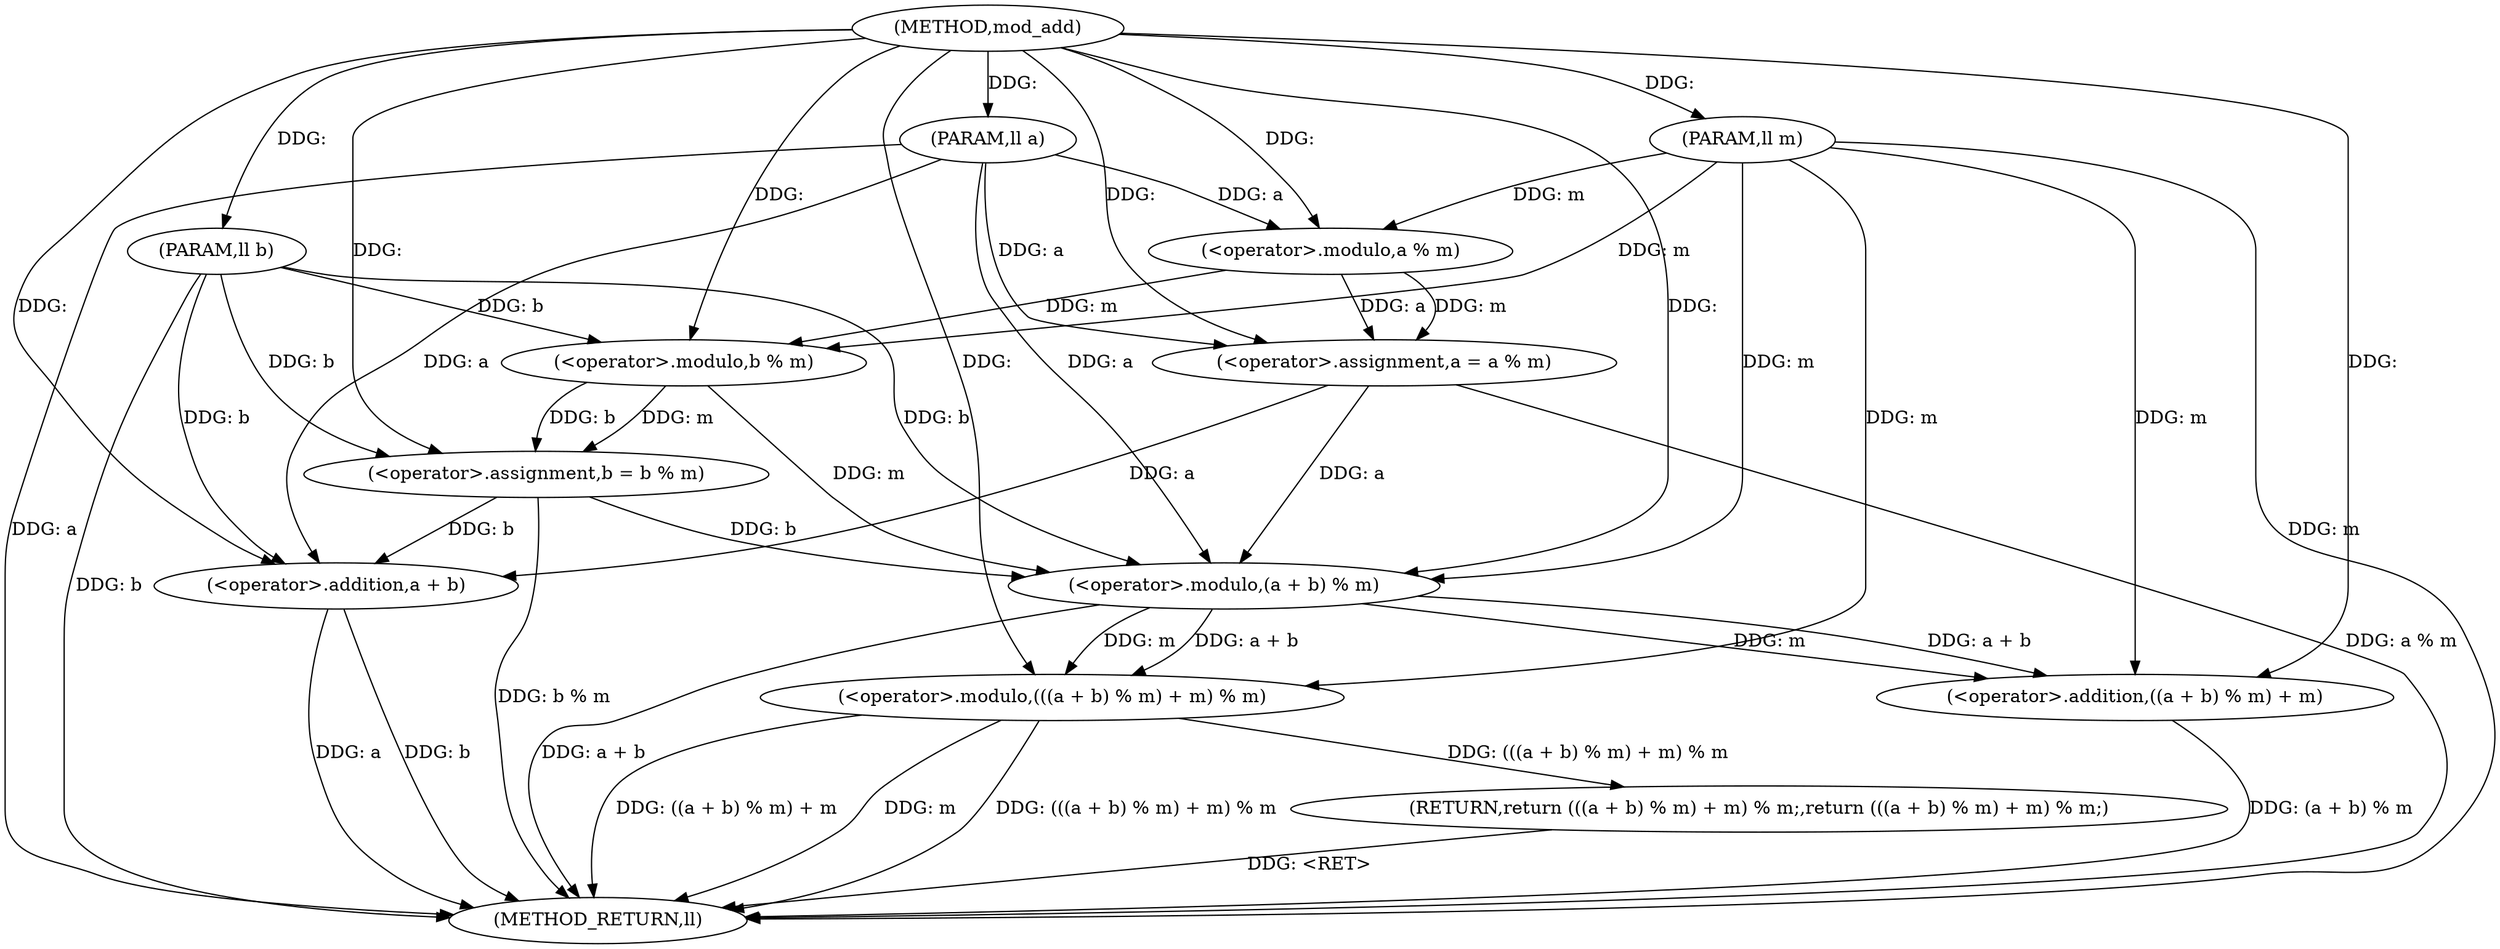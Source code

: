 digraph "mod_add" {  
"1001127" [label = "(METHOD,mod_add)" ]
"1001152" [label = "(METHOD_RETURN,ll)" ]
"1001128" [label = "(PARAM,ll a)" ]
"1001129" [label = "(PARAM,ll b)" ]
"1001130" [label = "(PARAM,ll m)" ]
"1001132" [label = "(<operator>.assignment,a = a % m)" ]
"1001137" [label = "(<operator>.assignment,b = b % m)" ]
"1001142" [label = "(RETURN,return (((a + b) % m) + m) % m;,return (((a + b) % m) + m) % m;)" ]
"1001143" [label = "(<operator>.modulo,(((a + b) % m) + m) % m)" ]
"1001134" [label = "(<operator>.modulo,a % m)" ]
"1001139" [label = "(<operator>.modulo,b % m)" ]
"1001144" [label = "(<operator>.addition,((a + b) % m) + m)" ]
"1001145" [label = "(<operator>.modulo,(a + b) % m)" ]
"1001146" [label = "(<operator>.addition,a + b)" ]
  "1001128" -> "1001152"  [ label = "DDG: a"] 
  "1001129" -> "1001152"  [ label = "DDG: b"] 
  "1001130" -> "1001152"  [ label = "DDG: m"] 
  "1001132" -> "1001152"  [ label = "DDG: a % m"] 
  "1001137" -> "1001152"  [ label = "DDG: b % m"] 
  "1001146" -> "1001152"  [ label = "DDG: a"] 
  "1001146" -> "1001152"  [ label = "DDG: b"] 
  "1001145" -> "1001152"  [ label = "DDG: a + b"] 
  "1001144" -> "1001152"  [ label = "DDG: (a + b) % m"] 
  "1001143" -> "1001152"  [ label = "DDG: ((a + b) % m) + m"] 
  "1001143" -> "1001152"  [ label = "DDG: m"] 
  "1001143" -> "1001152"  [ label = "DDG: (((a + b) % m) + m) % m"] 
  "1001142" -> "1001152"  [ label = "DDG: <RET>"] 
  "1001127" -> "1001128"  [ label = "DDG: "] 
  "1001127" -> "1001129"  [ label = "DDG: "] 
  "1001127" -> "1001130"  [ label = "DDG: "] 
  "1001134" -> "1001132"  [ label = "DDG: a"] 
  "1001134" -> "1001132"  [ label = "DDG: m"] 
  "1001139" -> "1001137"  [ label = "DDG: m"] 
  "1001139" -> "1001137"  [ label = "DDG: b"] 
  "1001143" -> "1001142"  [ label = "DDG: (((a + b) % m) + m) % m"] 
  "1001128" -> "1001132"  [ label = "DDG: a"] 
  "1001127" -> "1001132"  [ label = "DDG: "] 
  "1001129" -> "1001137"  [ label = "DDG: b"] 
  "1001127" -> "1001137"  [ label = "DDG: "] 
  "1001128" -> "1001134"  [ label = "DDG: a"] 
  "1001127" -> "1001134"  [ label = "DDG: "] 
  "1001130" -> "1001134"  [ label = "DDG: m"] 
  "1001129" -> "1001139"  [ label = "DDG: b"] 
  "1001127" -> "1001139"  [ label = "DDG: "] 
  "1001134" -> "1001139"  [ label = "DDG: m"] 
  "1001130" -> "1001139"  [ label = "DDG: m"] 
  "1001145" -> "1001143"  [ label = "DDG: m"] 
  "1001145" -> "1001143"  [ label = "DDG: a + b"] 
  "1001130" -> "1001143"  [ label = "DDG: m"] 
  "1001127" -> "1001143"  [ label = "DDG: "] 
  "1001145" -> "1001144"  [ label = "DDG: m"] 
  "1001145" -> "1001144"  [ label = "DDG: a + b"] 
  "1001130" -> "1001144"  [ label = "DDG: m"] 
  "1001127" -> "1001144"  [ label = "DDG: "] 
  "1001132" -> "1001145"  [ label = "DDG: a"] 
  "1001128" -> "1001145"  [ label = "DDG: a"] 
  "1001127" -> "1001145"  [ label = "DDG: "] 
  "1001137" -> "1001145"  [ label = "DDG: b"] 
  "1001129" -> "1001145"  [ label = "DDG: b"] 
  "1001139" -> "1001145"  [ label = "DDG: m"] 
  "1001130" -> "1001145"  [ label = "DDG: m"] 
  "1001132" -> "1001146"  [ label = "DDG: a"] 
  "1001128" -> "1001146"  [ label = "DDG: a"] 
  "1001127" -> "1001146"  [ label = "DDG: "] 
  "1001137" -> "1001146"  [ label = "DDG: b"] 
  "1001129" -> "1001146"  [ label = "DDG: b"] 
}
